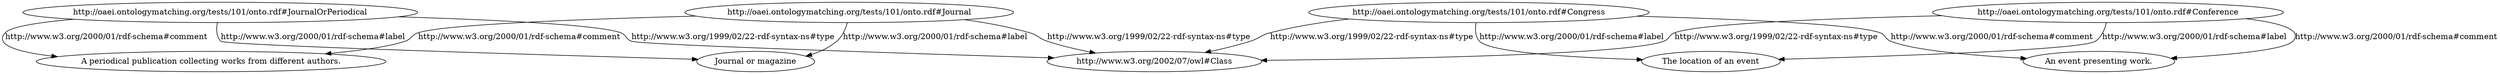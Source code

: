 digraph  {
	
	n6[label="A periodical publication collecting works from different authors."];
	n2[label="An event presenting work."];
	n5[label="Journal or magazine"];
	n9[label="The location of an event"];
	n7[label="http://oaei.ontologymatching.org/tests/101/onto.rdf#Conference"];
	n1[label="http://oaei.ontologymatching.org/tests/101/onto.rdf#Congress"];
	n4[label="http://oaei.ontologymatching.org/tests/101/onto.rdf#Journal"];
	n8[label="http://oaei.ontologymatching.org/tests/101/onto.rdf#JournalOrPeriodical"];
	n3[label="http://www.w3.org/2002/07/owl#Class"];
	n7->n2[label="http://www.w3.org/2000/01/rdf-schema#comment"];
	n7->n9[label="http://www.w3.org/2000/01/rdf-schema#label"];
	n7->n3[label="http://www.w3.org/1999/02/22-rdf-syntax-ns#type"];
	n1->n2[label="http://www.w3.org/2000/01/rdf-schema#comment"];
	n1->n3[label="http://www.w3.org/1999/02/22-rdf-syntax-ns#type"];
	n1->n9[label="http://www.w3.org/2000/01/rdf-schema#label"];
	n4->n5[label="http://www.w3.org/2000/01/rdf-schema#label"];
	n4->n6[label="http://www.w3.org/2000/01/rdf-schema#comment"];
	n4->n3[label="http://www.w3.org/1999/02/22-rdf-syntax-ns#type"];
	n8->n5[label="http://www.w3.org/2000/01/rdf-schema#label"];
	n8->n6[label="http://www.w3.org/2000/01/rdf-schema#comment"];
	n8->n3[label="http://www.w3.org/1999/02/22-rdf-syntax-ns#type"];
	
}